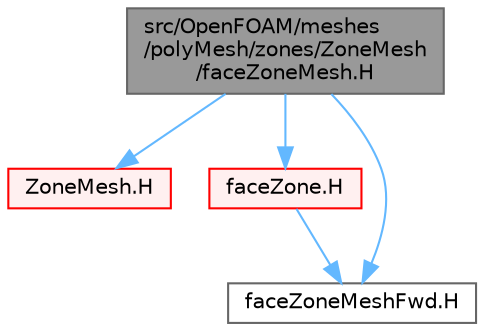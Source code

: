 digraph "src/OpenFOAM/meshes/polyMesh/zones/ZoneMesh/faceZoneMesh.H"
{
 // LATEX_PDF_SIZE
  bgcolor="transparent";
  edge [fontname=Helvetica,fontsize=10,labelfontname=Helvetica,labelfontsize=10];
  node [fontname=Helvetica,fontsize=10,shape=box,height=0.2,width=0.4];
  Node1 [id="Node000001",label="src/OpenFOAM/meshes\l/polyMesh/zones/ZoneMesh\l/faceZoneMesh.H",height=0.2,width=0.4,color="gray40", fillcolor="grey60", style="filled", fontcolor="black",tooltip="Foam::faceZoneMesh."];
  Node1 -> Node2 [id="edge1_Node000001_Node000002",color="steelblue1",style="solid",tooltip=" "];
  Node2 [id="Node000002",label="ZoneMesh.H",height=0.2,width=0.4,color="red", fillcolor="#FFF0F0", style="filled",URL="$ZoneMesh_8H.html",tooltip=" "];
  Node1 -> Node213 [id="edge2_Node000001_Node000213",color="steelblue1",style="solid",tooltip=" "];
  Node213 [id="Node000213",label="faceZone.H",height=0.2,width=0.4,color="red", fillcolor="#FFF0F0", style="filled",URL="$faceZone_8H.html",tooltip=" "];
  Node213 -> Node216 [id="edge3_Node000213_Node000216",color="steelblue1",style="solid",tooltip=" "];
  Node216 [id="Node000216",label="faceZoneMeshFwd.H",height=0.2,width=0.4,color="grey40", fillcolor="white", style="filled",URL="$faceZoneMeshFwd_8H.html",tooltip=" "];
  Node1 -> Node216 [id="edge4_Node000001_Node000216",color="steelblue1",style="solid",tooltip=" "];
}
